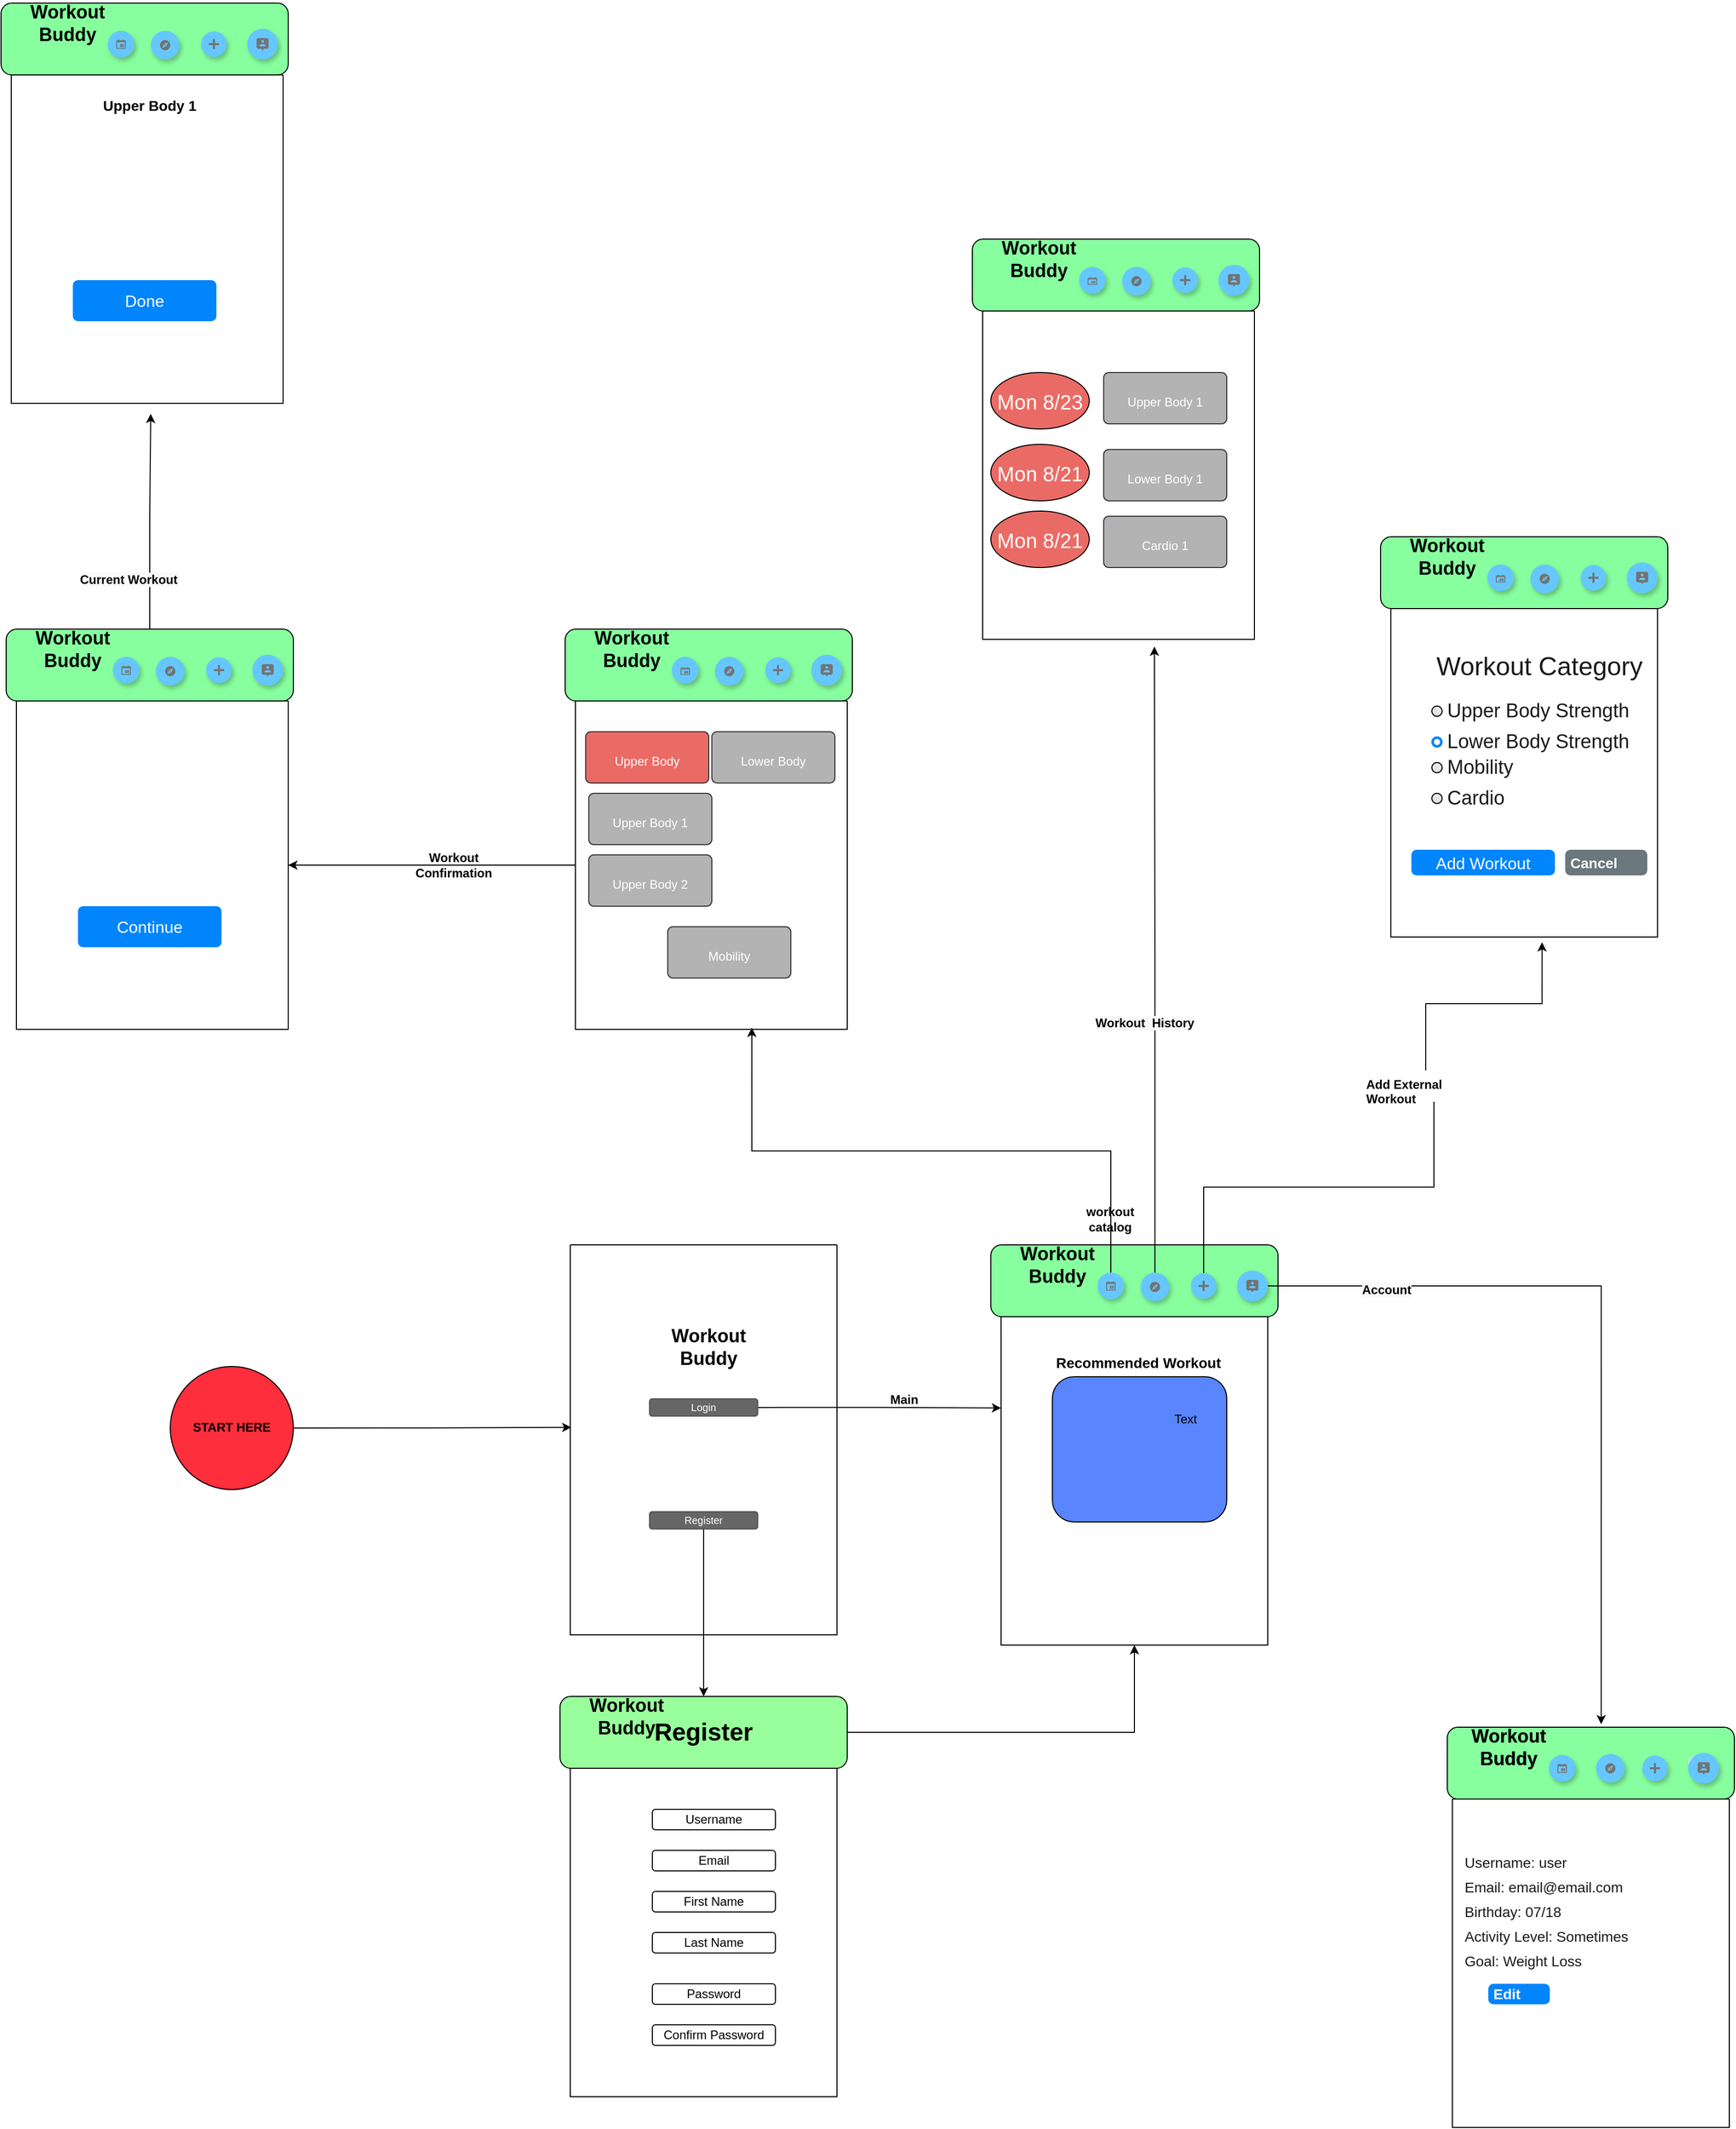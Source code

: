<mxfile version="14.9.8" type="device"><diagram name="Page-1" id="c9db0220-8083-56f3-ca83-edcdcd058819"><mxGraphModel dx="2806" dy="3461.5" grid="1" gridSize="10" guides="1" tooltips="1" connect="1" arrows="1" fold="1" page="1" pageScale="1.5" pageWidth="826" pageHeight="1169" background="none" math="0" shadow="0"><root><mxCell id="0" style=";html=1;"/><mxCell id="1" style=";html=1;" parent="0"/><mxCell id="LDEBfz2ZFVbg6jIFJkDz-112" value="&lt;h1 style=&quot;font-size: 30px&quot;&gt;&lt;br&gt;&lt;/h1&gt;" style="rounded=1;whiteSpace=wrap;html=1;fillColor=#87FF9F;" vertex="1" parent="1"><mxGeometry x="905" y="540" width="280" height="70" as="geometry"/></mxCell><mxCell id="LDEBfz2ZFVbg6jIFJkDz-2" value="&lt;b&gt;&lt;font style=&quot;font-size: 18px&quot;&gt;Workout Buddy&lt;/font&gt;&lt;/b&gt;" style="text;html=1;strokeColor=none;fillColor=none;align=center;verticalAlign=middle;whiteSpace=wrap;rounded=0;" vertex="1" parent="1"><mxGeometry x="120" y="150" width="130" height="40" as="geometry"/></mxCell><mxCell id="LDEBfz2ZFVbg6jIFJkDz-3" value="" style="swimlane;startSize=0;fillColor=#603B8A;" vertex="1" parent="1"><mxGeometry x="50" y="70" width="260" height="380" as="geometry"/></mxCell><mxCell id="LDEBfz2ZFVbg6jIFJkDz-25" style="edgeStyle=orthogonalEdgeStyle;rounded=0;orthogonalLoop=1;jettySize=auto;html=1;exitX=0.5;exitY=1;exitDx=0;exitDy=0;entryX=0.5;entryY=0;entryDx=0;entryDy=0;" edge="1" parent="1" source="LDEBfz2ZFVbg6jIFJkDz-7" target="LDEBfz2ZFVbg6jIFJkDz-9"><mxGeometry relative="1" as="geometry"/></mxCell><mxCell id="LDEBfz2ZFVbg6jIFJkDz-7" value="Register" style="rounded=1;html=1;shadow=0;dashed=0;whiteSpace=wrap;fontSize=10;fillColor=#666666;align=center;strokeColor=#4D4D4D;fontColor=#ffffff;" vertex="1" parent="1"><mxGeometry x="127.25" y="330" width="105.5" height="16.88" as="geometry"/></mxCell><mxCell id="LDEBfz2ZFVbg6jIFJkDz-56" style="edgeStyle=orthogonalEdgeStyle;rounded=0;orthogonalLoop=1;jettySize=auto;html=1;exitX=1;exitY=0.5;exitDx=0;exitDy=0;entryX=0;entryY=0.278;entryDx=0;entryDy=0;entryPerimeter=0;" edge="1" parent="1" source="LDEBfz2ZFVbg6jIFJkDz-8" target="LDEBfz2ZFVbg6jIFJkDz-42"><mxGeometry relative="1" as="geometry"><Array as="points"><mxPoint x="351" y="228"/></Array></mxGeometry></mxCell><mxCell id="LDEBfz2ZFVbg6jIFJkDz-8" value="Login" style="rounded=1;html=1;shadow=0;dashed=0;whiteSpace=wrap;fontSize=10;fillColor=#666666;align=center;strokeColor=#4D4D4D;fontColor=#ffffff;" vertex="1" parent="1"><mxGeometry x="127.25" y="220" width="105.5" height="16.88" as="geometry"/></mxCell><mxCell id="LDEBfz2ZFVbg6jIFJkDz-125" style="edgeStyle=orthogonalEdgeStyle;rounded=0;orthogonalLoop=1;jettySize=auto;html=1;exitX=1;exitY=0.5;exitDx=0;exitDy=0;entryX=0.5;entryY=1;entryDx=0;entryDy=0;" edge="1" parent="1" source="LDEBfz2ZFVbg6jIFJkDz-9" target="LDEBfz2ZFVbg6jIFJkDz-42"><mxGeometry relative="1" as="geometry"/></mxCell><mxCell id="LDEBfz2ZFVbg6jIFJkDz-9" value="&lt;h1&gt;&lt;font style=&quot;font-size: 24px&quot;&gt;Register&lt;/font&gt;&lt;/h1&gt;" style="rounded=1;whiteSpace=wrap;html=1;fillColor=#99FF9C;" vertex="1" parent="1"><mxGeometry x="40" y="510" width="280" height="70" as="geometry"/></mxCell><mxCell id="LDEBfz2ZFVbg6jIFJkDz-10" value="&lt;b&gt;&lt;font style=&quot;font-size: 18px&quot;&gt;Workout Buddy&lt;/font&gt;&lt;/b&gt;" style="text;html=1;strokeColor=none;fillColor=none;align=center;verticalAlign=middle;whiteSpace=wrap;rounded=0;" vertex="1" parent="1"><mxGeometry x="40" y="510" width="130" height="40" as="geometry"/></mxCell><mxCell id="LDEBfz2ZFVbg6jIFJkDz-11" value="" style="swimlane;startSize=0;" vertex="1" parent="1"><mxGeometry x="50" y="580" width="260" height="320" as="geometry"/></mxCell><mxCell id="LDEBfz2ZFVbg6jIFJkDz-16" value="Username" style="rounded=1;whiteSpace=wrap;html=1;" vertex="1" parent="LDEBfz2ZFVbg6jIFJkDz-11"><mxGeometry x="80" y="40" width="120" height="20" as="geometry"/></mxCell><mxCell id="LDEBfz2ZFVbg6jIFJkDz-17" value="Email" style="rounded=1;whiteSpace=wrap;html=1;" vertex="1" parent="LDEBfz2ZFVbg6jIFJkDz-11"><mxGeometry x="80" y="80" width="120" height="20" as="geometry"/></mxCell><mxCell id="LDEBfz2ZFVbg6jIFJkDz-18" value="First Name" style="rounded=1;whiteSpace=wrap;html=1;" vertex="1" parent="LDEBfz2ZFVbg6jIFJkDz-11"><mxGeometry x="80" y="120" width="120" height="20" as="geometry"/></mxCell><mxCell id="LDEBfz2ZFVbg6jIFJkDz-19" value="Last Name" style="rounded=1;whiteSpace=wrap;html=1;" vertex="1" parent="LDEBfz2ZFVbg6jIFJkDz-11"><mxGeometry x="80" y="160" width="120" height="20" as="geometry"/></mxCell><mxCell id="LDEBfz2ZFVbg6jIFJkDz-20" value="Password" style="rounded=1;whiteSpace=wrap;html=1;" vertex="1" parent="LDEBfz2ZFVbg6jIFJkDz-11"><mxGeometry x="80" y="210" width="120" height="20" as="geometry"/></mxCell><mxCell id="LDEBfz2ZFVbg6jIFJkDz-21" value="Confirm Password" style="rounded=1;whiteSpace=wrap;html=1;" vertex="1" parent="LDEBfz2ZFVbg6jIFJkDz-11"><mxGeometry x="80" y="250" width="120" height="20" as="geometry"/></mxCell><mxCell id="LDEBfz2ZFVbg6jIFJkDz-27" value="&lt;b&gt;&lt;font style=&quot;font-size: 18px&quot;&gt;Workout Buddy&lt;/font&gt;&lt;/b&gt;" style="text;html=1;strokeColor=none;fillColor=none;align=center;verticalAlign=middle;whiteSpace=wrap;rounded=0;" vertex="1" parent="1"><mxGeometry x="900" y="540" width="130" height="40" as="geometry"/></mxCell><mxCell id="LDEBfz2ZFVbg6jIFJkDz-28" value="" style="swimlane;startSize=0;" vertex="1" parent="1"><mxGeometry x="910" y="610" width="270" height="320" as="geometry"/></mxCell><mxCell id="LDEBfz2ZFVbg6jIFJkDz-32" value="&lt;font style=&quot;font-size: 14px&quot;&gt;Username: user&lt;br&gt;Email: email@email.com&lt;br&gt;Birthday: 07/18&lt;br&gt;Activity Level: Sometimes&lt;br&gt;Goal: Weight Loss&lt;/font&gt;" style="text;html=1;strokeColor=none;fillColor=none;align=left;verticalAlign=middle;whiteSpace=wrap;rounded=0;fontSize=20;fontColor=#1A1A1A;" vertex="1" parent="LDEBfz2ZFVbg6jIFJkDz-28"><mxGeometry x="10" y="40" width="200" height="133.44" as="geometry"/></mxCell><mxCell id="LDEBfz2ZFVbg6jIFJkDz-123" value="Edit" style="html=1;shadow=0;dashed=0;shape=mxgraph.bootstrap.rrect;rSize=5;strokeColor=none;strokeWidth=1;fillColor=#0085FC;fontColor=#FFFFFF;whiteSpace=wrap;align=left;verticalAlign=middle;spacingLeft=0;fontStyle=1;fontSize=14;spacing=5;" vertex="1" parent="LDEBfz2ZFVbg6jIFJkDz-28"><mxGeometry x="35" y="180" width="60" height="20" as="geometry"/></mxCell><mxCell id="LDEBfz2ZFVbg6jIFJkDz-33" value="" style="dashed=0;html=1;shape=mxgraph.gmdl.user;strokeColor=none;fillColor=#808080;shadow=1;gradientColor=none;" vertex="1" parent="1"><mxGeometry x="1140" y="566.56" width="22" height="16.88" as="geometry"/></mxCell><mxCell id="LDEBfz2ZFVbg6jIFJkDz-40" value="&lt;h1 style=&quot;font-size: 30px&quot;&gt;&lt;br&gt;&lt;/h1&gt;" style="rounded=1;whiteSpace=wrap;html=1;fillColor=#87FF9F;" vertex="1" parent="1"><mxGeometry x="460" y="70" width="280" height="70" as="geometry"/></mxCell><mxCell id="LDEBfz2ZFVbg6jIFJkDz-41" value="&lt;b&gt;&lt;font style=&quot;font-size: 18px&quot;&gt;Workout Buddy&lt;/font&gt;&lt;/b&gt;" style="text;html=1;strokeColor=none;fillColor=none;align=center;verticalAlign=middle;whiteSpace=wrap;rounded=0;" vertex="1" parent="1"><mxGeometry x="460" y="70" width="130" height="40" as="geometry"/></mxCell><mxCell id="LDEBfz2ZFVbg6jIFJkDz-42" value="" style="swimlane;startSize=0;fillColor=#00CCCC;" vertex="1" parent="1"><mxGeometry x="470" y="140" width="260" height="320" as="geometry"/></mxCell><mxCell id="LDEBfz2ZFVbg6jIFJkDz-50" value="" style="rounded=1;whiteSpace=wrap;html=1;fillColor=#5985FF;" vertex="1" parent="LDEBfz2ZFVbg6jIFJkDz-42"><mxGeometry x="50" y="58.44" width="170" height="141.56" as="geometry"/></mxCell><mxCell id="LDEBfz2ZFVbg6jIFJkDz-51" value="" style="shape=image;html=1;verticalAlign=top;verticalLabelPosition=bottom;labelBackgroundColor=#ffffff;imageAspect=0;aspect=fixed;image=https://cdn4.iconfinder.com/data/icons/wellness-tech-fill-wellbeing-performance/512/Healthy_exercise-128.png" vertex="1" parent="1"><mxGeometry x="540" y="210" width="128" height="128" as="geometry"/></mxCell><mxCell id="LDEBfz2ZFVbg6jIFJkDz-52" value="&lt;b&gt;&lt;font style=&quot;font-size: 14px&quot;&gt;Recommended Workout&lt;/font&gt;&lt;/b&gt;" style="text;html=1;strokeColor=none;fillColor=none;align=center;verticalAlign=middle;whiteSpace=wrap;rounded=0;" vertex="1" parent="1"><mxGeometry x="519" y="170" width="170" height="30" as="geometry"/></mxCell><mxCell id="LDEBfz2ZFVbg6jIFJkDz-224" style="edgeStyle=orthogonalEdgeStyle;rounded=0;orthogonalLoop=1;jettySize=auto;html=1;exitX=0.5;exitY=0;exitDx=0;exitDy=0;entryX=0.567;entryY=1.016;entryDx=0;entryDy=0;entryPerimeter=0;startArrow=none;" edge="1" parent="1" source="LDEBfz2ZFVbg6jIFJkDz-225" target="LDEBfz2ZFVbg6jIFJkDz-205"><mxGeometry relative="1" as="geometry"/></mxCell><mxCell id="LDEBfz2ZFVbg6jIFJkDz-72" value="" style="shape=ellipse;dashed=0;strokeColor=none;shadow=1;fontSize=13;align=center;verticalAlign=top;labelPosition=center;verticalLabelPosition=bottom;html=1;aspect=fixed;fillColor=#66C7FF;" vertex="1" parent="1"><mxGeometry x="655" y="97.5" width="25" height="25" as="geometry"/></mxCell><mxCell id="LDEBfz2ZFVbg6jIFJkDz-73" value="" style="dashed=0;html=1;shape=mxgraph.gmdl.plus;strokeColor=#737373;strokeWidth=2;shadow=0;" vertex="1" parent="LDEBfz2ZFVbg6jIFJkDz-72"><mxGeometry x="7.5" y="7.5" width="10" height="10" as="geometry"/></mxCell><mxCell id="LDEBfz2ZFVbg6jIFJkDz-97" style="edgeStyle=orthogonalEdgeStyle;rounded=0;orthogonalLoop=1;jettySize=auto;html=1;exitX=0.5;exitY=0;exitDx=0;exitDy=0;entryX=0.649;entryY=0.995;entryDx=0;entryDy=0;entryPerimeter=0;" edge="1" parent="1" source="LDEBfz2ZFVbg6jIFJkDz-74" target="LDEBfz2ZFVbg6jIFJkDz-84"><mxGeometry relative="1" as="geometry"><mxPoint x="230" y="-120" as="targetPoint"/></mxGeometry></mxCell><mxCell id="LDEBfz2ZFVbg6jIFJkDz-74" value="" style="shape=ellipse;dashed=0;strokeColor=none;shadow=1;fontSize=13;align=center;verticalAlign=top;labelPosition=center;verticalLabelPosition=bottom;html=1;aspect=fixed;fillColor=#66C7FF;" vertex="1" parent="1"><mxGeometry x="564" y="97" width="26" height="26" as="geometry"/></mxCell><mxCell id="LDEBfz2ZFVbg6jIFJkDz-75" value="" style="dashed=0;html=1;shape=mxgraph.gmdl.calendar;strokeColor=none;fillColor=#737373;shadow=0;" vertex="1" parent="LDEBfz2ZFVbg6jIFJkDz-74"><mxGeometry x="8.357" y="8.357" width="9.286" height="9.286" as="geometry"/></mxCell><mxCell id="LDEBfz2ZFVbg6jIFJkDz-195" style="edgeStyle=orthogonalEdgeStyle;rounded=0;orthogonalLoop=1;jettySize=auto;html=1;exitX=0.5;exitY=0;exitDx=0;exitDy=0;entryX=0.632;entryY=1.022;entryDx=0;entryDy=0;entryPerimeter=0;" edge="1" parent="1" source="LDEBfz2ZFVbg6jIFJkDz-78" target="LDEBfz2ZFVbg6jIFJkDz-174"><mxGeometry relative="1" as="geometry"/></mxCell><mxCell id="LDEBfz2ZFVbg6jIFJkDz-78" value="" style="shape=ellipse;dashed=0;strokeColor=none;shadow=1;fontSize=13;align=center;verticalAlign=top;labelPosition=center;verticalLabelPosition=bottom;html=1;aspect=fixed;fillColor=#66C7FF;" vertex="1" parent="1"><mxGeometry x="606" y="97" width="28" height="28" as="geometry"/></mxCell><mxCell id="LDEBfz2ZFVbg6jIFJkDz-79" value="" style="dashed=0;html=1;shape=mxgraph.gmdl.navigate;strokeColor=none;fillColor=#737373;shadow=0;" vertex="1" parent="LDEBfz2ZFVbg6jIFJkDz-78"><mxGeometry x="9.0" y="9.0" width="10" height="10" as="geometry"/></mxCell><mxCell id="LDEBfz2ZFVbg6jIFJkDz-168" style="edgeStyle=orthogonalEdgeStyle;rounded=0;orthogonalLoop=1;jettySize=auto;html=1;exitX=1;exitY=0.5;exitDx=0;exitDy=0;entryX=0.536;entryY=-0.041;entryDx=0;entryDy=0;entryPerimeter=0;" edge="1" parent="1" source="LDEBfz2ZFVbg6jIFJkDz-80" target="LDEBfz2ZFVbg6jIFJkDz-112"><mxGeometry relative="1" as="geometry"/></mxCell><mxCell id="LDEBfz2ZFVbg6jIFJkDz-80" value="" style="shape=ellipse;dashed=0;strokeColor=none;shadow=1;fontSize=13;align=center;verticalAlign=top;labelPosition=center;verticalLabelPosition=bottom;html=1;aspect=fixed;fillColor=#66C7FF;" vertex="1" parent="1"><mxGeometry x="700" y="95" width="30" height="30" as="geometry"/></mxCell><mxCell id="LDEBfz2ZFVbg6jIFJkDz-81" value="" style="dashed=0;html=1;shape=mxgraph.gmdl.chat;strokeColor=#737373;fillColor=#737373;shadow=0;" vertex="1" parent="LDEBfz2ZFVbg6jIFJkDz-80"><mxGeometry x="9.643" y="9.643" width="10.714" height="10.714" as="geometry"/></mxCell><mxCell id="LDEBfz2ZFVbg6jIFJkDz-82" value="&lt;h1 style=&quot;font-size: 30px&quot;&gt;&lt;br&gt;&lt;/h1&gt;" style="rounded=1;whiteSpace=wrap;html=1;fillColor=#87FF9F;" vertex="1" parent="1"><mxGeometry x="45" y="-530" width="280" height="70" as="geometry"/></mxCell><mxCell id="LDEBfz2ZFVbg6jIFJkDz-83" value="&lt;b&gt;&lt;font style=&quot;font-size: 18px&quot;&gt;Workout Buddy&lt;/font&gt;&lt;/b&gt;" style="text;html=1;strokeColor=none;fillColor=none;align=center;verticalAlign=middle;whiteSpace=wrap;rounded=0;" vertex="1" parent="1"><mxGeometry x="45" y="-530" width="130" height="40" as="geometry"/></mxCell><mxCell id="LDEBfz2ZFVbg6jIFJkDz-84" value="" style="swimlane;startSize=0;fillColor=#00CCCC;" vertex="1" parent="1"><mxGeometry x="55" y="-460" width="265" height="320" as="geometry"/></mxCell><mxCell id="LDEBfz2ZFVbg6jIFJkDz-107" value="&lt;span style=&quot;font-size: 12px&quot;&gt;Lower Body&lt;/span&gt;" style="html=1;shadow=0;dashed=0;shape=mxgraph.bootstrap.rrect;rSize=5;strokeColor=#2D3338;html=1;whiteSpace=wrap;fontColor=#ffffff;verticalAlign=middle;align=center;spacing=20;fontSize=20;container=0;fillColor=#B3B3B3;" vertex="1" parent="LDEBfz2ZFVbg6jIFJkDz-84"><mxGeometry x="133" y="30" width="120" height="50" as="geometry"/></mxCell><mxCell id="LDEBfz2ZFVbg6jIFJkDz-110" value="&lt;span style=&quot;font-size: 12px&quot;&gt;Upper Body 2&lt;/span&gt;" style="html=1;shadow=0;dashed=0;shape=mxgraph.bootstrap.rrect;rSize=5;strokeColor=#2D3338;html=1;whiteSpace=wrap;fontColor=#ffffff;verticalAlign=middle;align=center;spacing=20;fontSize=20;container=0;fillColor=#B3B3B3;" vertex="1" parent="LDEBfz2ZFVbg6jIFJkDz-84"><mxGeometry x="13" y="150" width="120" height="50" as="geometry"/></mxCell><mxCell id="LDEBfz2ZFVbg6jIFJkDz-106" value="&lt;span style=&quot;font-size: 12px&quot;&gt;Mobility&lt;/span&gt;" style="html=1;shadow=0;dashed=0;shape=mxgraph.bootstrap.rrect;rSize=5;strokeColor=#2D3338;html=1;whiteSpace=wrap;fontColor=#ffffff;verticalAlign=middle;align=center;spacing=20;fontSize=20;container=0;fillColor=#B3B3B3;" vertex="1" parent="LDEBfz2ZFVbg6jIFJkDz-84"><mxGeometry x="90" y="220" width="120" height="50" as="geometry"/></mxCell><mxCell id="LDEBfz2ZFVbg6jIFJkDz-111" value="&lt;span style=&quot;font-size: 12px&quot;&gt;Upper Body 1&lt;/span&gt;" style="html=1;shadow=0;dashed=0;shape=mxgraph.bootstrap.rrect;rSize=5;strokeColor=#2D3338;html=1;whiteSpace=wrap;fontColor=#ffffff;verticalAlign=middle;align=center;spacing=20;fontSize=20;container=0;fillColor=#B3B3B3;" vertex="1" parent="LDEBfz2ZFVbg6jIFJkDz-84"><mxGeometry x="13" y="90" width="120" height="50" as="geometry"/></mxCell><mxCell id="LDEBfz2ZFVbg6jIFJkDz-88" value="" style="shape=ellipse;dashed=0;strokeColor=none;shadow=1;fontSize=13;align=center;verticalAlign=top;labelPosition=center;verticalLabelPosition=bottom;html=1;aspect=fixed;fillColor=#66C7FF;" vertex="1" parent="1"><mxGeometry x="240" y="-502.5" width="25" height="25" as="geometry"/></mxCell><mxCell id="LDEBfz2ZFVbg6jIFJkDz-89" value="" style="dashed=0;html=1;shape=mxgraph.gmdl.plus;strokeColor=#737373;strokeWidth=2;shadow=0;" vertex="1" parent="LDEBfz2ZFVbg6jIFJkDz-88"><mxGeometry x="7.5" y="7.5" width="10" height="10" as="geometry"/></mxCell><mxCell id="LDEBfz2ZFVbg6jIFJkDz-90" value="" style="shape=ellipse;dashed=0;strokeColor=none;shadow=1;fontSize=13;align=center;verticalAlign=top;labelPosition=center;verticalLabelPosition=bottom;html=1;aspect=fixed;fillColor=#66C7FF;" vertex="1" parent="1"><mxGeometry x="149" y="-503" width="26" height="26" as="geometry"/></mxCell><mxCell id="LDEBfz2ZFVbg6jIFJkDz-91" value="" style="dashed=0;html=1;shape=mxgraph.gmdl.calendar;strokeColor=none;fillColor=#737373;shadow=0;" vertex="1" parent="LDEBfz2ZFVbg6jIFJkDz-90"><mxGeometry x="8.36" y="10" width="9.29" height="7.64" as="geometry"/></mxCell><mxCell id="LDEBfz2ZFVbg6jIFJkDz-92" value="" style="shape=ellipse;dashed=0;strokeColor=none;shadow=1;fontSize=13;align=center;verticalAlign=top;labelPosition=center;verticalLabelPosition=bottom;html=1;aspect=fixed;fillColor=#66C7FF;" vertex="1" parent="1"><mxGeometry x="191" y="-503" width="28" height="28" as="geometry"/></mxCell><mxCell id="LDEBfz2ZFVbg6jIFJkDz-93" value="" style="dashed=0;html=1;shape=mxgraph.gmdl.navigate;strokeColor=none;fillColor=#737373;shadow=0;" vertex="1" parent="LDEBfz2ZFVbg6jIFJkDz-92"><mxGeometry x="9.0" y="9.0" width="10" height="10" as="geometry"/></mxCell><mxCell id="LDEBfz2ZFVbg6jIFJkDz-94" value="" style="shape=ellipse;dashed=0;strokeColor=none;shadow=1;fontSize=13;align=center;verticalAlign=top;labelPosition=center;verticalLabelPosition=bottom;html=1;aspect=fixed;fillColor=#66C7FF;" vertex="1" parent="1"><mxGeometry x="285" y="-505" width="30" height="30" as="geometry"/></mxCell><mxCell id="LDEBfz2ZFVbg6jIFJkDz-95" value="" style="dashed=0;html=1;shape=mxgraph.gmdl.chat;strokeColor=#737373;fillColor=#737373;shadow=0;" vertex="1" parent="LDEBfz2ZFVbg6jIFJkDz-94"><mxGeometry x="9.643" y="9.643" width="10.714" height="10.714" as="geometry"/></mxCell><mxCell id="LDEBfz2ZFVbg6jIFJkDz-98" value="Text" style="text;html=1;strokeColor=none;fillColor=none;align=center;verticalAlign=middle;whiteSpace=wrap;rounded=0;" vertex="1" parent="1"><mxGeometry x="630" y="230" width="40" height="20" as="geometry"/></mxCell><mxCell id="LDEBfz2ZFVbg6jIFJkDz-103" value="&lt;b&gt;workout catalog&lt;/b&gt;" style="text;html=1;strokeColor=none;fillColor=none;align=center;verticalAlign=middle;whiteSpace=wrap;rounded=0;" vertex="1" parent="1"><mxGeometry x="550" y="40" width="53" height="10" as="geometry"/></mxCell><mxCell id="LDEBfz2ZFVbg6jIFJkDz-105" value="&lt;span style=&quot;font-size: 12px&quot;&gt;Upper Body&lt;/span&gt;" style="html=1;shadow=0;dashed=0;shape=mxgraph.bootstrap.rrect;rSize=5;strokeColor=#2D3338;html=1;whiteSpace=wrap;fontColor=#ffffff;verticalAlign=middle;align=center;spacing=20;fontSize=20;container=0;fillColor=#EA6B66;" vertex="1" parent="1"><mxGeometry x="65" y="-430" width="120" height="50" as="geometry"/></mxCell><mxCell id="LDEBfz2ZFVbg6jIFJkDz-113" value="&lt;b&gt;&lt;font style=&quot;font-size: 18px&quot;&gt;Workout Buddy&lt;/font&gt;&lt;/b&gt;" style="text;html=1;strokeColor=none;fillColor=none;align=center;verticalAlign=middle;whiteSpace=wrap;rounded=0;" vertex="1" parent="1"><mxGeometry x="900" y="540" width="130" height="40" as="geometry"/></mxCell><mxCell id="LDEBfz2ZFVbg6jIFJkDz-114" value="" style="shape=ellipse;dashed=0;strokeColor=none;shadow=1;fontSize=13;align=center;verticalAlign=top;labelPosition=center;verticalLabelPosition=bottom;html=1;aspect=fixed;fillColor=#66C7FF;" vertex="1" parent="1"><mxGeometry x="1095" y="567.5" width="25" height="25" as="geometry"/></mxCell><mxCell id="LDEBfz2ZFVbg6jIFJkDz-115" value="" style="dashed=0;html=1;shape=mxgraph.gmdl.plus;strokeColor=#737373;strokeWidth=2;shadow=0;" vertex="1" parent="LDEBfz2ZFVbg6jIFJkDz-114"><mxGeometry x="7.5" y="7.5" width="10" height="10" as="geometry"/></mxCell><mxCell id="LDEBfz2ZFVbg6jIFJkDz-116" value="" style="shape=ellipse;dashed=0;strokeColor=none;shadow=1;fontSize=13;align=center;verticalAlign=top;labelPosition=center;verticalLabelPosition=bottom;html=1;aspect=fixed;fillColor=#66C7FF;" vertex="1" parent="1"><mxGeometry x="1004" y="567" width="26" height="26" as="geometry"/></mxCell><mxCell id="LDEBfz2ZFVbg6jIFJkDz-117" value="" style="dashed=0;html=1;shape=mxgraph.gmdl.calendar;strokeColor=none;fillColor=#737373;shadow=0;" vertex="1" parent="LDEBfz2ZFVbg6jIFJkDz-116"><mxGeometry x="8.357" y="8.357" width="9.286" height="9.286" as="geometry"/></mxCell><mxCell id="LDEBfz2ZFVbg6jIFJkDz-120" value="" style="shape=ellipse;dashed=0;strokeColor=none;shadow=1;fontSize=13;align=center;verticalAlign=top;labelPosition=center;verticalLabelPosition=bottom;html=1;aspect=fixed;fillColor=#66C7FF;" vertex="1" parent="1"><mxGeometry x="1140" y="565" width="30" height="30" as="geometry"/></mxCell><mxCell id="LDEBfz2ZFVbg6jIFJkDz-121" value="" style="dashed=0;html=1;shape=mxgraph.gmdl.chat;strokeColor=#737373;fillColor=#737373;shadow=0;" vertex="1" parent="LDEBfz2ZFVbg6jIFJkDz-120"><mxGeometry x="9.643" y="9.643" width="10.714" height="10.714" as="geometry"/></mxCell><mxCell id="LDEBfz2ZFVbg6jIFJkDz-255" style="edgeStyle=orthogonalEdgeStyle;rounded=0;orthogonalLoop=1;jettySize=auto;html=1;exitX=0.5;exitY=0;exitDx=0;exitDy=0;entryX=0.513;entryY=1.032;entryDx=0;entryDy=0;entryPerimeter=0;" edge="1" parent="1" source="LDEBfz2ZFVbg6jIFJkDz-142" target="LDEBfz2ZFVbg6jIFJkDz-243"><mxGeometry relative="1" as="geometry"/></mxCell><mxCell id="LDEBfz2ZFVbg6jIFJkDz-142" value="&lt;h1 style=&quot;font-size: 30px&quot;&gt;&lt;br&gt;&lt;/h1&gt;" style="rounded=1;whiteSpace=wrap;html=1;fillColor=#87FF9F;" vertex="1" parent="1"><mxGeometry x="-500" y="-530" width="280" height="70" as="geometry"/></mxCell><mxCell id="LDEBfz2ZFVbg6jIFJkDz-143" value="&lt;b&gt;&lt;font style=&quot;font-size: 18px&quot;&gt;Workout Buddy&lt;/font&gt;&lt;/b&gt;" style="text;html=1;strokeColor=none;fillColor=none;align=center;verticalAlign=middle;whiteSpace=wrap;rounded=0;" vertex="1" parent="1"><mxGeometry x="-500" y="-530" width="130" height="40" as="geometry"/></mxCell><mxCell id="LDEBfz2ZFVbg6jIFJkDz-144" value="" style="swimlane;startSize=0;fillColor=#00CCCC;" vertex="1" parent="1"><mxGeometry x="-490" y="-460" width="265" height="320" as="geometry"/></mxCell><mxCell id="LDEBfz2ZFVbg6jIFJkDz-158" value="" style="shape=image;html=1;verticalAlign=top;verticalLabelPosition=bottom;labelBackgroundColor=#ffffff;imageAspect=0;aspect=fixed;image=https://cdn4.iconfinder.com/data/icons/healthy-life-line-live-long-and-prosper/512/Take_exercise-128.png;fillColor=#99FF9C;" vertex="1" parent="LDEBfz2ZFVbg6jIFJkDz-144"><mxGeometry x="66" y="61" width="128" height="128" as="geometry"/></mxCell><mxCell id="LDEBfz2ZFVbg6jIFJkDz-149" value="" style="shape=ellipse;dashed=0;strokeColor=none;shadow=1;fontSize=13;align=center;verticalAlign=top;labelPosition=center;verticalLabelPosition=bottom;html=1;aspect=fixed;fillColor=#66C7FF;" vertex="1" parent="1"><mxGeometry x="-305" y="-502.5" width="25" height="25" as="geometry"/></mxCell><mxCell id="LDEBfz2ZFVbg6jIFJkDz-150" value="" style="dashed=0;html=1;shape=mxgraph.gmdl.plus;strokeColor=#737373;strokeWidth=2;shadow=0;" vertex="1" parent="LDEBfz2ZFVbg6jIFJkDz-149"><mxGeometry x="7.5" y="7.5" width="10" height="10" as="geometry"/></mxCell><mxCell id="LDEBfz2ZFVbg6jIFJkDz-151" value="" style="shape=ellipse;dashed=0;strokeColor=none;shadow=1;fontSize=13;align=center;verticalAlign=top;labelPosition=center;verticalLabelPosition=bottom;html=1;aspect=fixed;fillColor=#66C7FF;" vertex="1" parent="1"><mxGeometry x="-396" y="-503" width="26" height="26" as="geometry"/></mxCell><mxCell id="LDEBfz2ZFVbg6jIFJkDz-152" value="" style="dashed=0;html=1;shape=mxgraph.gmdl.calendar;strokeColor=none;fillColor=#737373;shadow=0;" vertex="1" parent="LDEBfz2ZFVbg6jIFJkDz-151"><mxGeometry x="8.357" y="8.357" width="9.286" height="9.286" as="geometry"/></mxCell><mxCell id="LDEBfz2ZFVbg6jIFJkDz-153" value="" style="shape=ellipse;dashed=0;strokeColor=none;shadow=1;fontSize=13;align=center;verticalAlign=top;labelPosition=center;verticalLabelPosition=bottom;html=1;aspect=fixed;fillColor=#66C7FF;" vertex="1" parent="1"><mxGeometry x="-354" y="-503" width="28" height="28" as="geometry"/></mxCell><mxCell id="LDEBfz2ZFVbg6jIFJkDz-154" value="" style="dashed=0;html=1;shape=mxgraph.gmdl.navigate;strokeColor=none;fillColor=#737373;shadow=0;" vertex="1" parent="LDEBfz2ZFVbg6jIFJkDz-153"><mxGeometry x="9.0" y="9.0" width="10" height="10" as="geometry"/></mxCell><mxCell id="LDEBfz2ZFVbg6jIFJkDz-155" value="" style="shape=ellipse;dashed=0;strokeColor=none;shadow=1;fontSize=13;align=center;verticalAlign=top;labelPosition=center;verticalLabelPosition=bottom;html=1;aspect=fixed;fillColor=#66C7FF;" vertex="1" parent="1"><mxGeometry x="-260" y="-505" width="30" height="30" as="geometry"/></mxCell><mxCell id="LDEBfz2ZFVbg6jIFJkDz-156" value="" style="dashed=0;html=1;shape=mxgraph.gmdl.chat;strokeColor=#737373;fillColor=#737373;shadow=0;" vertex="1" parent="LDEBfz2ZFVbg6jIFJkDz-155"><mxGeometry x="9.643" y="9.643" width="10.714" height="10.714" as="geometry"/></mxCell><mxCell id="LDEBfz2ZFVbg6jIFJkDz-159" value="Continue" style="html=1;shadow=0;dashed=0;shape=mxgraph.bootstrap.rrect;rSize=5;strokeColor=none;strokeWidth=1;fillColor=#0085FC;fontColor=#FFFFFF;whiteSpace=wrap;align=center;verticalAlign=middle;spacingLeft=0;fontStyle=0;fontSize=16;spacing=5;" vertex="1" parent="1"><mxGeometry x="-430" y="-260" width="140" height="40" as="geometry"/></mxCell><mxCell id="LDEBfz2ZFVbg6jIFJkDz-163" value="&lt;b&gt;Workout Confirmation&lt;/b&gt;" style="text;html=1;strokeColor=none;fillColor=none;align=center;verticalAlign=middle;whiteSpace=wrap;rounded=0;" vertex="1" parent="1"><mxGeometry x="-90" y="-305" width="53" height="10" as="geometry"/></mxCell><mxCell id="LDEBfz2ZFVbg6jIFJkDz-165" style="edgeStyle=orthogonalEdgeStyle;rounded=0;orthogonalLoop=1;jettySize=auto;html=1;exitX=1;exitY=0.5;exitDx=0;exitDy=0;entryX=0.004;entryY=0.468;entryDx=0;entryDy=0;entryPerimeter=0;" edge="1" parent="1" source="LDEBfz2ZFVbg6jIFJkDz-164" target="LDEBfz2ZFVbg6jIFJkDz-3"><mxGeometry relative="1" as="geometry"/></mxCell><mxCell id="LDEBfz2ZFVbg6jIFJkDz-164" value="&lt;b&gt;START HERE&lt;/b&gt;" style="ellipse;whiteSpace=wrap;html=1;aspect=fixed;fillColor=#FF2E3C;" vertex="1" parent="1"><mxGeometry x="-340" y="188.44" width="120" height="120" as="geometry"/></mxCell><mxCell id="LDEBfz2ZFVbg6jIFJkDz-167" style="edgeStyle=orthogonalEdgeStyle;rounded=0;orthogonalLoop=1;jettySize=auto;html=1;exitX=0;exitY=0.5;exitDx=0;exitDy=0;entryX=1;entryY=0.5;entryDx=0;entryDy=0;" edge="1" parent="1" source="LDEBfz2ZFVbg6jIFJkDz-84" target="LDEBfz2ZFVbg6jIFJkDz-144"><mxGeometry relative="1" as="geometry"><mxPoint x="175" y="28.6" as="sourcePoint"/><mxPoint x="-220" y="-320" as="targetPoint"/></mxGeometry></mxCell><mxCell id="LDEBfz2ZFVbg6jIFJkDz-169" value="" style="shape=ellipse;dashed=0;strokeColor=none;shadow=1;fontSize=13;align=center;verticalAlign=top;labelPosition=center;verticalLabelPosition=bottom;html=1;aspect=fixed;fillColor=#66C7FF;" vertex="1" parent="1"><mxGeometry x="1050" y="566" width="28" height="28" as="geometry"/></mxCell><mxCell id="LDEBfz2ZFVbg6jIFJkDz-170" value="" style="dashed=0;html=1;shape=mxgraph.gmdl.navigate;strokeColor=none;fillColor=#737373;shadow=0;" vertex="1" parent="LDEBfz2ZFVbg6jIFJkDz-169"><mxGeometry x="9.0" y="9.0" width="10" height="10" as="geometry"/></mxCell><mxCell id="LDEBfz2ZFVbg6jIFJkDz-171" value="&lt;b style=&quot;color: rgb(0 , 0 , 0) ; font-family: &amp;#34;helvetica&amp;#34; ; font-size: 12px ; font-style: normal ; letter-spacing: normal ; text-align: center ; text-indent: 0px ; text-transform: none ; word-spacing: 0px ; background-color: rgb(248 , 249 , 250)&quot;&gt;Account&lt;/b&gt;" style="text;whiteSpace=wrap;html=1;" vertex="1" parent="1"><mxGeometry x="820" y="100" width="120" height="30" as="geometry"/></mxCell><mxCell id="LDEBfz2ZFVbg6jIFJkDz-172" value="&lt;h1 style=&quot;font-size: 30px&quot;&gt;&lt;br&gt;&lt;/h1&gt;" style="rounded=1;whiteSpace=wrap;html=1;fillColor=#87FF9F;" vertex="1" parent="1"><mxGeometry x="442" y="-910" width="280" height="70" as="geometry"/></mxCell><mxCell id="LDEBfz2ZFVbg6jIFJkDz-173" value="&lt;b&gt;&lt;font style=&quot;font-size: 18px&quot;&gt;Workout Buddy&lt;/font&gt;&lt;/b&gt;" style="text;html=1;strokeColor=none;fillColor=none;align=center;verticalAlign=middle;whiteSpace=wrap;rounded=0;" vertex="1" parent="1"><mxGeometry x="442" y="-910" width="130" height="40" as="geometry"/></mxCell><mxCell id="LDEBfz2ZFVbg6jIFJkDz-174" value="" style="swimlane;startSize=0;fillColor=#00CCCC;" vertex="1" parent="1"><mxGeometry x="452" y="-840" width="265" height="320" as="geometry"/></mxCell><mxCell id="LDEBfz2ZFVbg6jIFJkDz-177" value="&lt;span style=&quot;font-size: 12px&quot;&gt;Upper Body 1&lt;/span&gt;" style="html=1;shadow=0;dashed=0;shape=mxgraph.bootstrap.rrect;rSize=5;strokeColor=#2D3338;html=1;whiteSpace=wrap;fontColor=#ffffff;verticalAlign=middle;align=center;spacing=20;fontSize=20;container=0;fillColor=#B3B3B3;" vertex="1" parent="LDEBfz2ZFVbg6jIFJkDz-174"><mxGeometry x="118" y="60" width="120" height="50" as="geometry"/></mxCell><mxCell id="LDEBfz2ZFVbg6jIFJkDz-189" value="&lt;span style=&quot;font-size: 12px&quot;&gt;Lower Body 1&lt;/span&gt;" style="html=1;shadow=0;dashed=0;shape=mxgraph.bootstrap.rrect;rSize=5;strokeColor=#2D3338;html=1;whiteSpace=wrap;fontColor=#ffffff;verticalAlign=middle;align=center;spacing=20;fontSize=20;container=0;fillColor=#B3B3B3;" vertex="1" parent="LDEBfz2ZFVbg6jIFJkDz-174"><mxGeometry x="118" y="135" width="120" height="50" as="geometry"/></mxCell><mxCell id="LDEBfz2ZFVbg6jIFJkDz-190" value="&lt;span style=&quot;font-size: 12px&quot;&gt;Cardio 1&lt;/span&gt;" style="html=1;shadow=0;dashed=0;shape=mxgraph.bootstrap.rrect;rSize=5;strokeColor=#2D3338;html=1;whiteSpace=wrap;fontColor=#ffffff;verticalAlign=middle;align=center;spacing=20;fontSize=20;container=0;fillColor=#B3B3B3;" vertex="1" parent="LDEBfz2ZFVbg6jIFJkDz-174"><mxGeometry x="118" y="200" width="120" height="50" as="geometry"/></mxCell><mxCell id="LDEBfz2ZFVbg6jIFJkDz-192" value="Mon 8/23" style="ellipse;whiteSpace=wrap;html=1;fontSize=20;fontColor=#FFFFFF;fillColor=#EA6B66;" vertex="1" parent="LDEBfz2ZFVbg6jIFJkDz-174"><mxGeometry x="8" y="60" width="96" height="55" as="geometry"/></mxCell><mxCell id="LDEBfz2ZFVbg6jIFJkDz-193" value="Mon 8/21" style="ellipse;whiteSpace=wrap;html=1;fontSize=20;fontColor=#FFFFFF;fillColor=#EA6B66;" vertex="1" parent="LDEBfz2ZFVbg6jIFJkDz-174"><mxGeometry x="8" y="130" width="96" height="55" as="geometry"/></mxCell><mxCell id="LDEBfz2ZFVbg6jIFJkDz-194" value="Mon 8/21" style="ellipse;whiteSpace=wrap;html=1;fontSize=20;fontColor=#FFFFFF;fillColor=#EA6B66;" vertex="1" parent="LDEBfz2ZFVbg6jIFJkDz-174"><mxGeometry x="8" y="195" width="96" height="55" as="geometry"/></mxCell><mxCell id="LDEBfz2ZFVbg6jIFJkDz-179" value="" style="shape=ellipse;dashed=0;strokeColor=none;shadow=1;fontSize=13;align=center;verticalAlign=top;labelPosition=center;verticalLabelPosition=bottom;html=1;aspect=fixed;fillColor=#66C7FF;" vertex="1" parent="1"><mxGeometry x="637" y="-882.5" width="25" height="25" as="geometry"/></mxCell><mxCell id="LDEBfz2ZFVbg6jIFJkDz-180" value="" style="dashed=0;html=1;shape=mxgraph.gmdl.plus;strokeColor=#737373;strokeWidth=2;shadow=0;" vertex="1" parent="LDEBfz2ZFVbg6jIFJkDz-179"><mxGeometry x="7.5" y="7.5" width="10" height="10" as="geometry"/></mxCell><mxCell id="LDEBfz2ZFVbg6jIFJkDz-181" value="" style="shape=ellipse;dashed=0;strokeColor=none;shadow=1;fontSize=13;align=center;verticalAlign=top;labelPosition=center;verticalLabelPosition=bottom;html=1;aspect=fixed;fillColor=#66C7FF;" vertex="1" parent="1"><mxGeometry x="546" y="-883" width="26" height="26" as="geometry"/></mxCell><mxCell id="LDEBfz2ZFVbg6jIFJkDz-182" value="" style="dashed=0;html=1;shape=mxgraph.gmdl.calendar;strokeColor=none;fillColor=#737373;shadow=0;" vertex="1" parent="LDEBfz2ZFVbg6jIFJkDz-181"><mxGeometry x="8.36" y="10" width="9.29" height="7.64" as="geometry"/></mxCell><mxCell id="LDEBfz2ZFVbg6jIFJkDz-183" value="" style="shape=ellipse;dashed=0;strokeColor=none;shadow=1;fontSize=13;align=center;verticalAlign=top;labelPosition=center;verticalLabelPosition=bottom;html=1;aspect=fixed;fillColor=#66C7FF;" vertex="1" parent="1"><mxGeometry x="588" y="-883" width="28" height="28" as="geometry"/></mxCell><mxCell id="LDEBfz2ZFVbg6jIFJkDz-184" value="" style="dashed=0;html=1;shape=mxgraph.gmdl.navigate;strokeColor=none;fillColor=#737373;shadow=0;" vertex="1" parent="LDEBfz2ZFVbg6jIFJkDz-183"><mxGeometry x="9.0" y="9.0" width="10" height="10" as="geometry"/></mxCell><mxCell id="LDEBfz2ZFVbg6jIFJkDz-185" value="" style="shape=ellipse;dashed=0;strokeColor=none;shadow=1;fontSize=13;align=center;verticalAlign=top;labelPosition=center;verticalLabelPosition=bottom;html=1;aspect=fixed;fillColor=#66C7FF;" vertex="1" parent="1"><mxGeometry x="682" y="-885" width="30" height="30" as="geometry"/></mxCell><mxCell id="LDEBfz2ZFVbg6jIFJkDz-186" value="" style="dashed=0;html=1;shape=mxgraph.gmdl.chat;strokeColor=#737373;fillColor=#737373;shadow=0;" vertex="1" parent="LDEBfz2ZFVbg6jIFJkDz-185"><mxGeometry x="9.643" y="9.643" width="10.714" height="10.714" as="geometry"/></mxCell><mxCell id="LDEBfz2ZFVbg6jIFJkDz-198" value="&lt;b style=&quot;color: rgb(0 , 0 , 0) ; font-family: &amp;#34;helvetica&amp;#34; ; font-size: 12px ; font-style: normal ; letter-spacing: normal ; text-align: center ; text-indent: 0px ; text-transform: none ; word-spacing: 0px ; background-color: rgb(248 , 249 , 250)&quot;&gt;Workout&amp;nbsp; History&lt;/b&gt;" style="text;whiteSpace=wrap;html=1;" vertex="1" parent="1"><mxGeometry x="560" y="-160" width="120" height="30" as="geometry"/></mxCell><mxCell id="LDEBfz2ZFVbg6jIFJkDz-201" value="&lt;b style=&quot;color: rgb(0 , 0 , 0) ; font-family: &amp;#34;helvetica&amp;#34; ; font-size: 12px ; font-style: normal ; letter-spacing: normal ; text-align: center ; text-indent: 0px ; text-transform: none ; word-spacing: 0px ; background-color: rgb(248 , 249 , 250)&quot;&gt;Main&lt;/b&gt;" style="text;whiteSpace=wrap;html=1;" vertex="1" parent="1"><mxGeometry x="360" y="206.88" width="120" height="30" as="geometry"/></mxCell><mxCell id="LDEBfz2ZFVbg6jIFJkDz-203" value="&lt;h1 style=&quot;font-size: 30px&quot;&gt;&lt;br&gt;&lt;/h1&gt;" style="rounded=1;whiteSpace=wrap;html=1;fillColor=#87FF9F;" vertex="1" parent="1"><mxGeometry x="840" y="-620" width="280" height="70" as="geometry"/></mxCell><mxCell id="LDEBfz2ZFVbg6jIFJkDz-204" value="&lt;b&gt;&lt;font style=&quot;font-size: 18px&quot;&gt;Workout Buddy&lt;/font&gt;&lt;/b&gt;" style="text;html=1;strokeColor=none;fillColor=none;align=center;verticalAlign=middle;whiteSpace=wrap;rounded=0;" vertex="1" parent="1"><mxGeometry x="840" y="-620" width="130" height="40" as="geometry"/></mxCell><mxCell id="LDEBfz2ZFVbg6jIFJkDz-205" value="" style="swimlane;startSize=0;fillColor=#00CCCC;" vertex="1" parent="1"><mxGeometry x="850" y="-550" width="260" height="320" as="geometry"/></mxCell><mxCell id="LDEBfz2ZFVbg6jIFJkDz-234" value="Lower Body Strength" style="html=1;shadow=0;dashed=0;shape=mxgraph.bootstrap.radioButton2;labelPosition=right;verticalLabelPosition=middle;align=left;verticalAlign=middle;gradientColor=#DEDEDE;fillColor=#EDEDED;checked=1;spacing=5;checkedFill=#0085FC;checkedStroke=#ffffff;fontSize=19;fontColor=#1A1A1A;" vertex="1" parent="LDEBfz2ZFVbg6jIFJkDz-205"><mxGeometry x="40" y="125" width="10" height="10" as="geometry"/></mxCell><mxCell id="LDEBfz2ZFVbg6jIFJkDz-235" value="Mobility" style="html=1;shadow=0;dashed=0;shape=mxgraph.bootstrap.radioButton2;labelPosition=right;verticalLabelPosition=middle;align=left;verticalAlign=middle;gradientColor=#DEDEDE;fillColor=#EDEDED;checked=0;spacing=5;checkedFill=#0085FC;checkedStroke=#ffffff;fontSize=19;fontColor=#1A1A1A;" vertex="1" parent="LDEBfz2ZFVbg6jIFJkDz-205"><mxGeometry x="40" y="150" width="10" height="10" as="geometry"/></mxCell><mxCell id="LDEBfz2ZFVbg6jIFJkDz-236" value="&lt;font color=&quot;#1a1a1a&quot;&gt;Cardio&lt;/font&gt;" style="html=1;shadow=0;dashed=0;shape=mxgraph.bootstrap.radioButton2;labelPosition=right;verticalLabelPosition=middle;align=left;verticalAlign=middle;gradientColor=#DEDEDE;fillColor=#EDEDED;checked=0;spacing=5;fontColor=#6C767D;checkedFill=#0085FC;checkedStroke=#ffffff;fontSize=19;" vertex="1" parent="LDEBfz2ZFVbg6jIFJkDz-205"><mxGeometry x="40" y="180" width="10" height="10" as="geometry"/></mxCell><mxCell id="LDEBfz2ZFVbg6jIFJkDz-237" value="Workout Category" style="text;html=1;strokeColor=none;fillColor=none;align=center;verticalAlign=middle;whiteSpace=wrap;rounded=0;fontSize=25;fontColor=#1A1A1A;" vertex="1" parent="LDEBfz2ZFVbg6jIFJkDz-205"><mxGeometry x="20" y="45" width="250" height="20" as="geometry"/></mxCell><mxCell id="LDEBfz2ZFVbg6jIFJkDz-238" value="&lt;font color=&quot;#1a1a1a&quot;&gt;Upper Body Strength&lt;/font&gt;" style="html=1;shadow=0;dashed=0;shape=mxgraph.bootstrap.radioButton2;labelPosition=right;verticalLabelPosition=middle;align=left;verticalAlign=middle;gradientColor=#DEDEDE;fillColor=#EDEDED;checked=0;spacing=5;fontColor=#6C767D;checkedFill=#0085FC;checkedStroke=#ffffff;fontSize=19;" vertex="1" parent="LDEBfz2ZFVbg6jIFJkDz-205"><mxGeometry x="40" y="95" width="10" height="10" as="geometry"/></mxCell><mxCell id="LDEBfz2ZFVbg6jIFJkDz-239" value="Add Workout" style="html=1;shadow=0;dashed=0;shape=mxgraph.bootstrap.rrect;rSize=5;strokeColor=none;strokeWidth=1;fillColor=#0085FC;fontColor=#FFFFFF;whiteSpace=wrap;align=center;verticalAlign=middle;spacingLeft=0;fontStyle=0;fontSize=16;spacing=5;" vertex="1" parent="LDEBfz2ZFVbg6jIFJkDz-205"><mxGeometry x="20" y="235" width="140" height="25" as="geometry"/></mxCell><mxCell id="LDEBfz2ZFVbg6jIFJkDz-240" value="Cancel" style="html=1;shadow=0;dashed=0;shape=mxgraph.bootstrap.rrect;rSize=5;strokeColor=none;strokeWidth=1;fillColor=#6C767D;fontColor=#FFFFFF;whiteSpace=wrap;align=left;verticalAlign=middle;spacingLeft=0;fontStyle=1;fontSize=14;spacing=5;" vertex="1" parent="LDEBfz2ZFVbg6jIFJkDz-205"><mxGeometry x="170" y="235" width="80" height="25" as="geometry"/></mxCell><mxCell id="LDEBfz2ZFVbg6jIFJkDz-212" value="" style="shape=ellipse;dashed=0;strokeColor=none;shadow=1;fontSize=13;align=center;verticalAlign=top;labelPosition=center;verticalLabelPosition=bottom;html=1;aspect=fixed;fillColor=#66C7FF;" vertex="1" parent="1"><mxGeometry x="1035" y="-592.5" width="25" height="25" as="geometry"/></mxCell><mxCell id="LDEBfz2ZFVbg6jIFJkDz-213" value="" style="dashed=0;html=1;shape=mxgraph.gmdl.plus;strokeColor=#737373;strokeWidth=2;shadow=0;" vertex="1" parent="LDEBfz2ZFVbg6jIFJkDz-212"><mxGeometry x="7.5" y="7.5" width="10" height="10" as="geometry"/></mxCell><mxCell id="LDEBfz2ZFVbg6jIFJkDz-214" value="" style="shape=ellipse;dashed=0;strokeColor=none;shadow=1;fontSize=13;align=center;verticalAlign=top;labelPosition=center;verticalLabelPosition=bottom;html=1;aspect=fixed;fillColor=#66C7FF;" vertex="1" parent="1"><mxGeometry x="944" y="-593" width="26" height="26" as="geometry"/></mxCell><mxCell id="LDEBfz2ZFVbg6jIFJkDz-215" value="" style="dashed=0;html=1;shape=mxgraph.gmdl.calendar;strokeColor=none;fillColor=#737373;shadow=0;" vertex="1" parent="LDEBfz2ZFVbg6jIFJkDz-214"><mxGeometry x="8.36" y="10" width="9.29" height="7.64" as="geometry"/></mxCell><mxCell id="LDEBfz2ZFVbg6jIFJkDz-216" value="" style="shape=ellipse;dashed=0;strokeColor=none;shadow=1;fontSize=13;align=center;verticalAlign=top;labelPosition=center;verticalLabelPosition=bottom;html=1;aspect=fixed;fillColor=#66C7FF;" vertex="1" parent="1"><mxGeometry x="986" y="-593" width="28" height="28" as="geometry"/></mxCell><mxCell id="LDEBfz2ZFVbg6jIFJkDz-217" value="" style="dashed=0;html=1;shape=mxgraph.gmdl.navigate;strokeColor=none;fillColor=#737373;shadow=0;" vertex="1" parent="LDEBfz2ZFVbg6jIFJkDz-216"><mxGeometry x="9.0" y="9.0" width="10" height="10" as="geometry"/></mxCell><mxCell id="LDEBfz2ZFVbg6jIFJkDz-218" value="" style="shape=ellipse;dashed=0;strokeColor=none;shadow=1;fontSize=13;align=center;verticalAlign=top;labelPosition=center;verticalLabelPosition=bottom;html=1;aspect=fixed;fillColor=#66C7FF;" vertex="1" parent="1"><mxGeometry x="1080" y="-595" width="30" height="30" as="geometry"/></mxCell><mxCell id="LDEBfz2ZFVbg6jIFJkDz-219" value="" style="dashed=0;html=1;shape=mxgraph.gmdl.chat;strokeColor=#737373;fillColor=#737373;shadow=0;" vertex="1" parent="LDEBfz2ZFVbg6jIFJkDz-218"><mxGeometry x="9.643" y="9.643" width="10.714" height="10.714" as="geometry"/></mxCell><mxCell id="LDEBfz2ZFVbg6jIFJkDz-225" value="&lt;font face=&quot;helvetica&quot;&gt;&lt;b&gt;Add External Workout&lt;/b&gt;&lt;/font&gt;" style="text;whiteSpace=wrap;html=1;" vertex="1" parent="1"><mxGeometry x="824" y="-100" width="120" height="30" as="geometry"/></mxCell><mxCell id="LDEBfz2ZFVbg6jIFJkDz-226" value="" style="edgeStyle=orthogonalEdgeStyle;rounded=0;orthogonalLoop=1;jettySize=auto;html=1;exitX=0.5;exitY=0;exitDx=0;exitDy=0;entryX=0.567;entryY=1.016;entryDx=0;entryDy=0;entryPerimeter=0;endArrow=none;" edge="1" parent="1" source="LDEBfz2ZFVbg6jIFJkDz-72" target="LDEBfz2ZFVbg6jIFJkDz-225"><mxGeometry relative="1" as="geometry"><mxPoint x="667.5" y="97.5" as="sourcePoint"/><mxPoint x="1000.255" y="-224.88" as="targetPoint"/></mxGeometry></mxCell><mxCell id="LDEBfz2ZFVbg6jIFJkDz-241" value="&lt;h1 style=&quot;font-size: 30px&quot;&gt;&lt;br&gt;&lt;/h1&gt;" style="rounded=1;whiteSpace=wrap;html=1;fillColor=#87FF9F;" vertex="1" parent="1"><mxGeometry x="-505" y="-1140" width="280" height="70" as="geometry"/></mxCell><mxCell id="LDEBfz2ZFVbg6jIFJkDz-242" value="&lt;b&gt;&lt;font style=&quot;font-size: 18px&quot;&gt;Workout Buddy&lt;/font&gt;&lt;/b&gt;" style="text;html=1;strokeColor=none;fillColor=none;align=center;verticalAlign=middle;whiteSpace=wrap;rounded=0;" vertex="1" parent="1"><mxGeometry x="-505" y="-1140" width="130" height="40" as="geometry"/></mxCell><mxCell id="LDEBfz2ZFVbg6jIFJkDz-243" value="" style="swimlane;startSize=0;fillColor=#00CCCC;" vertex="1" parent="1"><mxGeometry x="-495" y="-1070" width="265" height="320" as="geometry"/></mxCell><mxCell id="LDEBfz2ZFVbg6jIFJkDz-254" value="" style="shape=image;html=1;verticalAlign=top;verticalLabelPosition=bottom;labelBackgroundColor=#ffffff;imageAspect=0;aspect=fixed;image=https://cdn4.iconfinder.com/data/icons/wellness-tech-fill-wellbeing-performance/512/Exercise_application_calculate-128.png;fillColor=#FF2E3C;" vertex="1" parent="LDEBfz2ZFVbg6jIFJkDz-243"><mxGeometry x="64.5" y="40" width="128" height="128" as="geometry"/></mxCell><mxCell id="LDEBfz2ZFVbg6jIFJkDz-257" value="&lt;font style=&quot;font-size: 14px&quot;&gt;&lt;b&gt;Upper Body 1&lt;/b&gt;&lt;/font&gt;" style="text;html=1;strokeColor=none;fillColor=none;align=center;verticalAlign=middle;whiteSpace=wrap;rounded=0;" vertex="1" parent="LDEBfz2ZFVbg6jIFJkDz-243"><mxGeometry x="20" y="20" width="230" height="20" as="geometry"/></mxCell><mxCell id="LDEBfz2ZFVbg6jIFJkDz-245" value="" style="shape=ellipse;dashed=0;strokeColor=none;shadow=1;fontSize=13;align=center;verticalAlign=top;labelPosition=center;verticalLabelPosition=bottom;html=1;aspect=fixed;fillColor=#66C7FF;" vertex="1" parent="1"><mxGeometry x="-310" y="-1112.5" width="25" height="25" as="geometry"/></mxCell><mxCell id="LDEBfz2ZFVbg6jIFJkDz-246" value="" style="dashed=0;html=1;shape=mxgraph.gmdl.plus;strokeColor=#737373;strokeWidth=2;shadow=0;" vertex="1" parent="LDEBfz2ZFVbg6jIFJkDz-245"><mxGeometry x="7.5" y="7.5" width="10" height="10" as="geometry"/></mxCell><mxCell id="LDEBfz2ZFVbg6jIFJkDz-247" value="" style="shape=ellipse;dashed=0;strokeColor=none;shadow=1;fontSize=13;align=center;verticalAlign=top;labelPosition=center;verticalLabelPosition=bottom;html=1;aspect=fixed;fillColor=#66C7FF;" vertex="1" parent="1"><mxGeometry x="-401" y="-1113" width="26" height="26" as="geometry"/></mxCell><mxCell id="LDEBfz2ZFVbg6jIFJkDz-248" value="" style="dashed=0;html=1;shape=mxgraph.gmdl.calendar;strokeColor=none;fillColor=#737373;shadow=0;" vertex="1" parent="LDEBfz2ZFVbg6jIFJkDz-247"><mxGeometry x="8.357" y="8.357" width="9.286" height="9.286" as="geometry"/></mxCell><mxCell id="LDEBfz2ZFVbg6jIFJkDz-249" value="" style="shape=ellipse;dashed=0;strokeColor=none;shadow=1;fontSize=13;align=center;verticalAlign=top;labelPosition=center;verticalLabelPosition=bottom;html=1;aspect=fixed;fillColor=#66C7FF;" vertex="1" parent="1"><mxGeometry x="-359" y="-1113" width="28" height="28" as="geometry"/></mxCell><mxCell id="LDEBfz2ZFVbg6jIFJkDz-250" value="" style="dashed=0;html=1;shape=mxgraph.gmdl.navigate;strokeColor=none;fillColor=#737373;shadow=0;" vertex="1" parent="LDEBfz2ZFVbg6jIFJkDz-249"><mxGeometry x="9.0" y="9.0" width="10" height="10" as="geometry"/></mxCell><mxCell id="LDEBfz2ZFVbg6jIFJkDz-251" value="" style="shape=ellipse;dashed=0;strokeColor=none;shadow=1;fontSize=13;align=center;verticalAlign=top;labelPosition=center;verticalLabelPosition=bottom;html=1;aspect=fixed;fillColor=#66C7FF;" vertex="1" parent="1"><mxGeometry x="-265" y="-1115" width="30" height="30" as="geometry"/></mxCell><mxCell id="LDEBfz2ZFVbg6jIFJkDz-252" value="" style="dashed=0;html=1;shape=mxgraph.gmdl.chat;strokeColor=#737373;fillColor=#737373;shadow=0;" vertex="1" parent="LDEBfz2ZFVbg6jIFJkDz-251"><mxGeometry x="9.643" y="9.643" width="10.714" height="10.714" as="geometry"/></mxCell><mxCell id="LDEBfz2ZFVbg6jIFJkDz-253" value="Done" style="html=1;shadow=0;dashed=0;shape=mxgraph.bootstrap.rrect;rSize=5;strokeColor=none;strokeWidth=1;fillColor=#0085FC;fontColor=#FFFFFF;whiteSpace=wrap;align=center;verticalAlign=middle;spacingLeft=0;fontStyle=0;fontSize=16;spacing=5;" vertex="1" parent="1"><mxGeometry x="-435" y="-870" width="140" height="40" as="geometry"/></mxCell><mxCell id="LDEBfz2ZFVbg6jIFJkDz-259" value="&lt;b style=&quot;color: rgb(0 , 0 , 0) ; font-family: &amp;#34;helvetica&amp;#34; ; font-size: 12px ; font-style: normal ; letter-spacing: normal ; text-align: center ; text-indent: 0px ; text-transform: none ; word-spacing: 0px ; background-color: rgb(248 , 249 , 250)&quot;&gt;Current Workout&lt;/b&gt;" style="text;whiteSpace=wrap;html=1;" vertex="1" parent="1"><mxGeometry x="-430" y="-592.5" width="150" height="30" as="geometry"/></mxCell></root></mxGraphModel></diagram></mxfile>